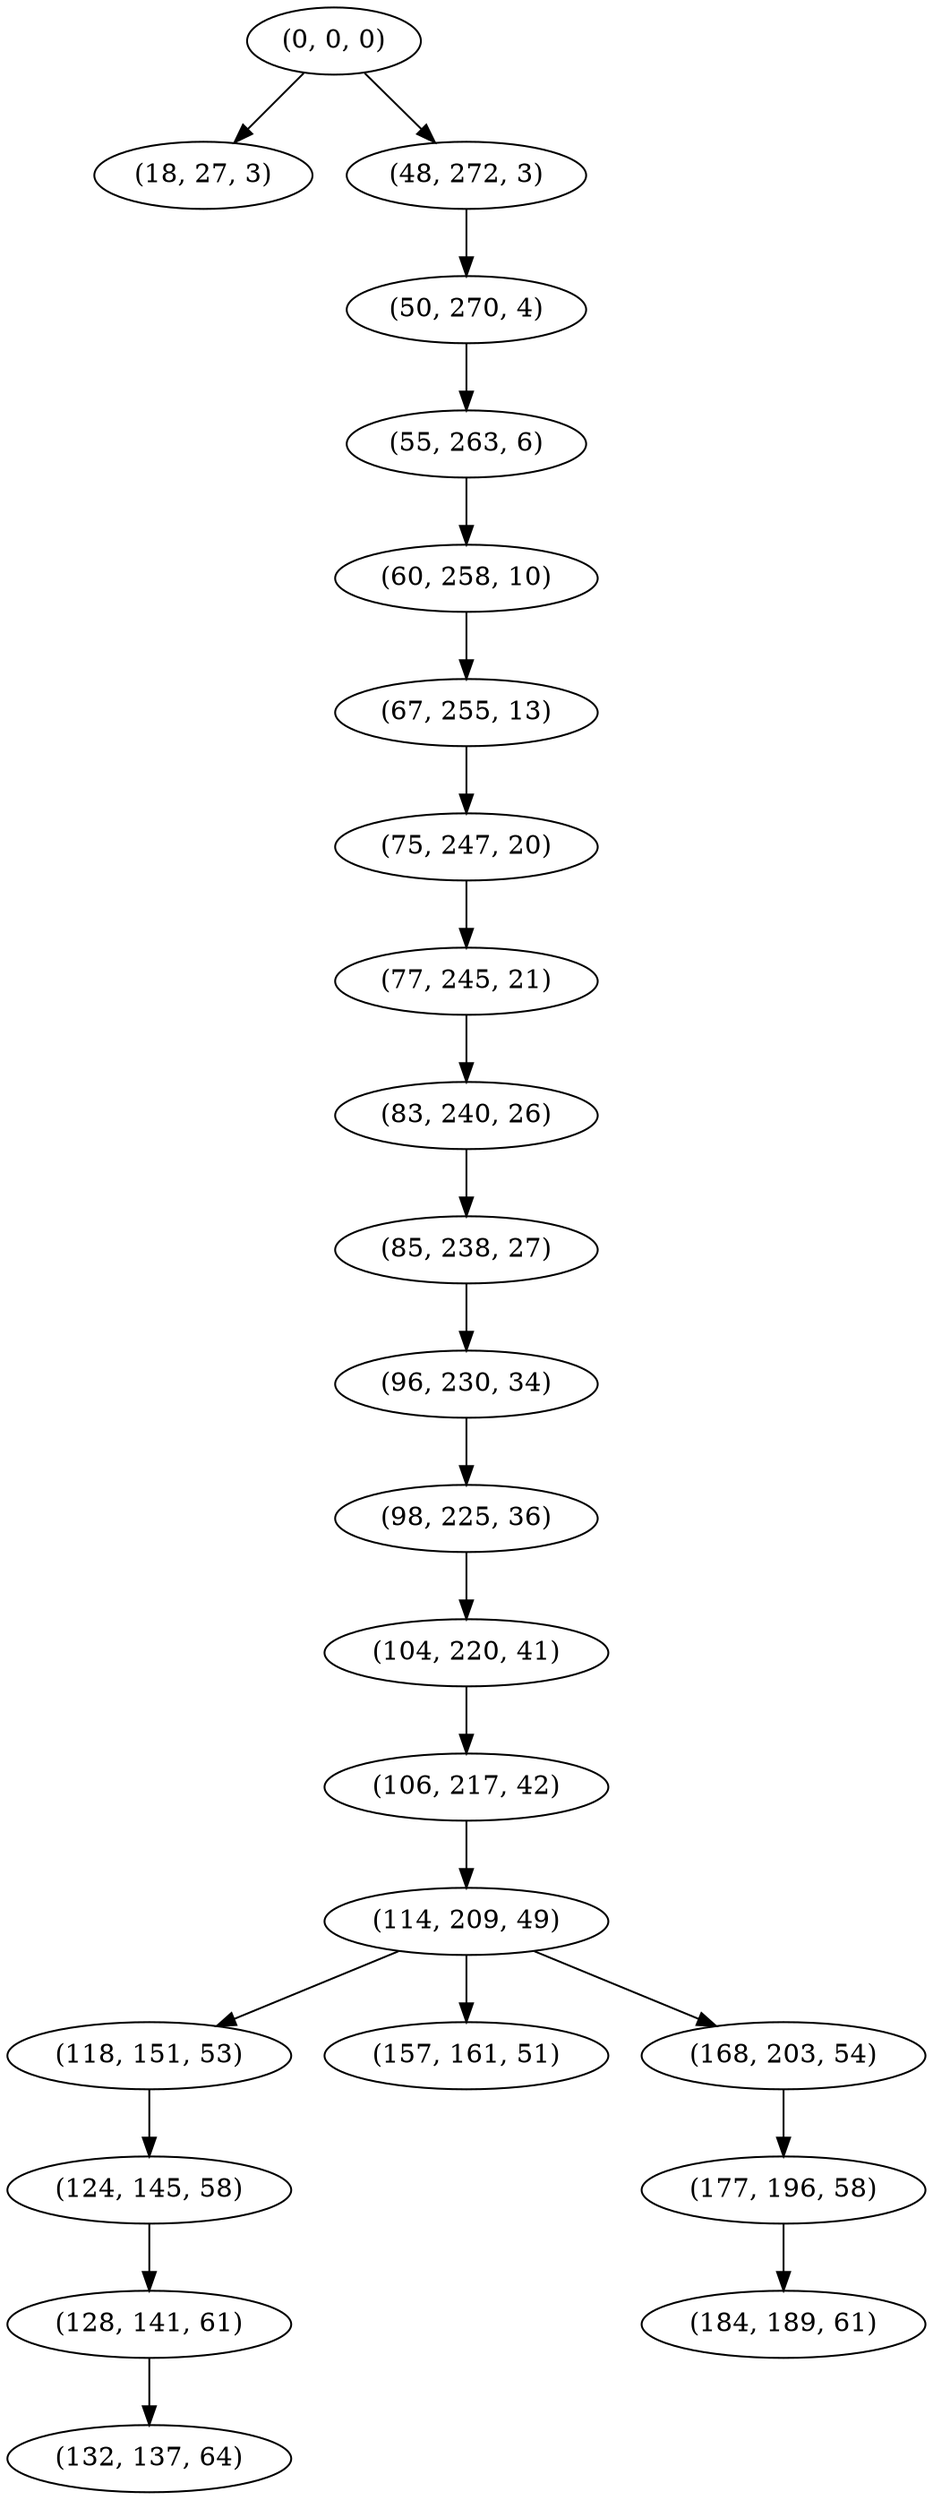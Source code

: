 digraph tree {
    "(0, 0, 0)";
    "(18, 27, 3)";
    "(48, 272, 3)";
    "(50, 270, 4)";
    "(55, 263, 6)";
    "(60, 258, 10)";
    "(67, 255, 13)";
    "(75, 247, 20)";
    "(77, 245, 21)";
    "(83, 240, 26)";
    "(85, 238, 27)";
    "(96, 230, 34)";
    "(98, 225, 36)";
    "(104, 220, 41)";
    "(106, 217, 42)";
    "(114, 209, 49)";
    "(118, 151, 53)";
    "(124, 145, 58)";
    "(128, 141, 61)";
    "(132, 137, 64)";
    "(157, 161, 51)";
    "(168, 203, 54)";
    "(177, 196, 58)";
    "(184, 189, 61)";
    "(0, 0, 0)" -> "(18, 27, 3)";
    "(0, 0, 0)" -> "(48, 272, 3)";
    "(48, 272, 3)" -> "(50, 270, 4)";
    "(50, 270, 4)" -> "(55, 263, 6)";
    "(55, 263, 6)" -> "(60, 258, 10)";
    "(60, 258, 10)" -> "(67, 255, 13)";
    "(67, 255, 13)" -> "(75, 247, 20)";
    "(75, 247, 20)" -> "(77, 245, 21)";
    "(77, 245, 21)" -> "(83, 240, 26)";
    "(83, 240, 26)" -> "(85, 238, 27)";
    "(85, 238, 27)" -> "(96, 230, 34)";
    "(96, 230, 34)" -> "(98, 225, 36)";
    "(98, 225, 36)" -> "(104, 220, 41)";
    "(104, 220, 41)" -> "(106, 217, 42)";
    "(106, 217, 42)" -> "(114, 209, 49)";
    "(114, 209, 49)" -> "(118, 151, 53)";
    "(114, 209, 49)" -> "(157, 161, 51)";
    "(114, 209, 49)" -> "(168, 203, 54)";
    "(118, 151, 53)" -> "(124, 145, 58)";
    "(124, 145, 58)" -> "(128, 141, 61)";
    "(128, 141, 61)" -> "(132, 137, 64)";
    "(168, 203, 54)" -> "(177, 196, 58)";
    "(177, 196, 58)" -> "(184, 189, 61)";
}

